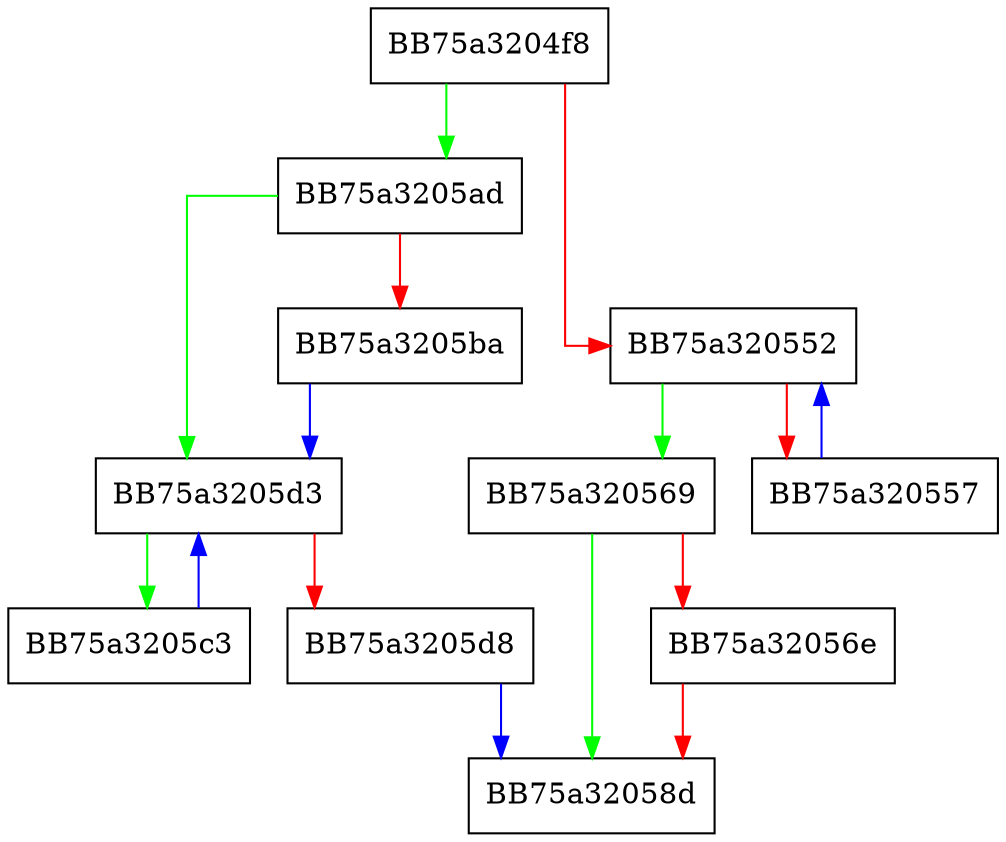 digraph set_size {
  node [shape="box"];
  graph [splines=ortho];
  BB75a3204f8 -> BB75a3205ad [color="green"];
  BB75a3204f8 -> BB75a320552 [color="red"];
  BB75a320552 -> BB75a320569 [color="green"];
  BB75a320552 -> BB75a320557 [color="red"];
  BB75a320557 -> BB75a320552 [color="blue"];
  BB75a320569 -> BB75a32058d [color="green"];
  BB75a320569 -> BB75a32056e [color="red"];
  BB75a32056e -> BB75a32058d [color="red"];
  BB75a3205ad -> BB75a3205d3 [color="green"];
  BB75a3205ad -> BB75a3205ba [color="red"];
  BB75a3205ba -> BB75a3205d3 [color="blue"];
  BB75a3205c3 -> BB75a3205d3 [color="blue"];
  BB75a3205d3 -> BB75a3205c3 [color="green"];
  BB75a3205d3 -> BB75a3205d8 [color="red"];
  BB75a3205d8 -> BB75a32058d [color="blue"];
}